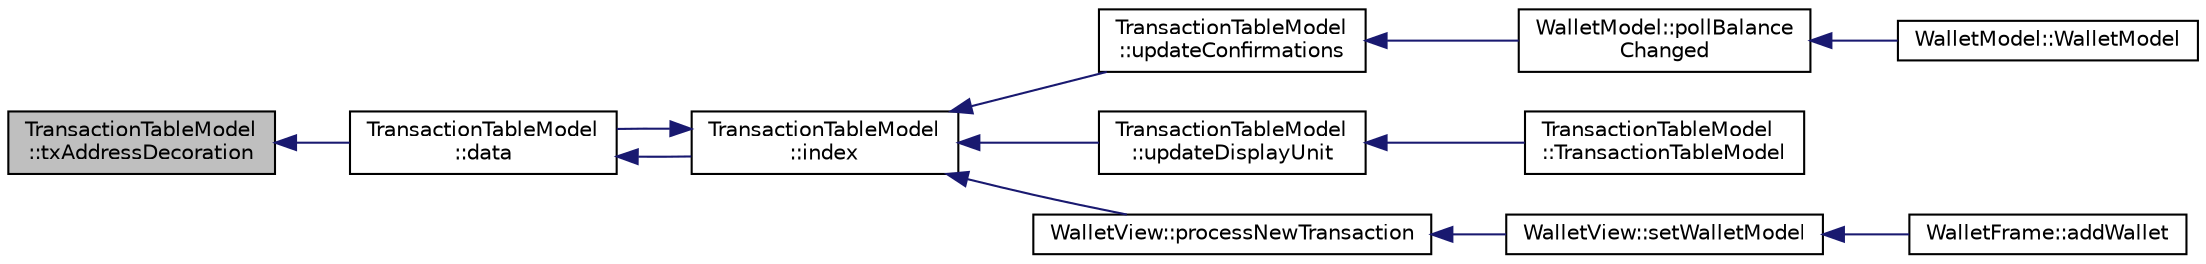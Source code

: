 digraph "TransactionTableModel::txAddressDecoration"
{
  edge [fontname="Helvetica",fontsize="10",labelfontname="Helvetica",labelfontsize="10"];
  node [fontname="Helvetica",fontsize="10",shape=record];
  rankdir="LR";
  Node368 [label="TransactionTableModel\l::txAddressDecoration",height=0.2,width=0.4,color="black", fillcolor="grey75", style="filled", fontcolor="black"];
  Node368 -> Node369 [dir="back",color="midnightblue",fontsize="10",style="solid",fontname="Helvetica"];
  Node369 [label="TransactionTableModel\l::data",height=0.2,width=0.4,color="black", fillcolor="white", style="filled",URL="$class_transaction_table_model.html#a02173c31b6014bff182e320217e30e10"];
  Node369 -> Node370 [dir="back",color="midnightblue",fontsize="10",style="solid",fontname="Helvetica"];
  Node370 [label="TransactionTableModel\l::index",height=0.2,width=0.4,color="black", fillcolor="white", style="filled",URL="$class_transaction_table_model.html#af3a9a49314f80268a77a704f7f028905"];
  Node370 -> Node371 [dir="back",color="midnightblue",fontsize="10",style="solid",fontname="Helvetica"];
  Node371 [label="TransactionTableModel\l::updateConfirmations",height=0.2,width=0.4,color="black", fillcolor="white", style="filled",URL="$class_transaction_table_model.html#a5899d9eda6465bfb16d2846b6459567e"];
  Node371 -> Node372 [dir="back",color="midnightblue",fontsize="10",style="solid",fontname="Helvetica"];
  Node372 [label="WalletModel::pollBalance\lChanged",height=0.2,width=0.4,color="black", fillcolor="white", style="filled",URL="$class_wallet_model.html#a51469b2d95cfd4bc0a14ee456fca7b95"];
  Node372 -> Node373 [dir="back",color="midnightblue",fontsize="10",style="solid",fontname="Helvetica"];
  Node373 [label="WalletModel::WalletModel",height=0.2,width=0.4,color="black", fillcolor="white", style="filled",URL="$class_wallet_model.html#af50d9654d2f20e4e4f0789dcb64ad6b1"];
  Node370 -> Node369 [dir="back",color="midnightblue",fontsize="10",style="solid",fontname="Helvetica"];
  Node370 -> Node374 [dir="back",color="midnightblue",fontsize="10",style="solid",fontname="Helvetica"];
  Node374 [label="TransactionTableModel\l::updateDisplayUnit",height=0.2,width=0.4,color="black", fillcolor="white", style="filled",URL="$class_transaction_table_model.html#a8b73ff7d72ec2dd69790bc61bbe8575e"];
  Node374 -> Node375 [dir="back",color="midnightblue",fontsize="10",style="solid",fontname="Helvetica"];
  Node375 [label="TransactionTableModel\l::TransactionTableModel",height=0.2,width=0.4,color="black", fillcolor="white", style="filled",URL="$class_transaction_table_model.html#a6c10b7cab9804eee6df9e049a978dc62"];
  Node370 -> Node376 [dir="back",color="midnightblue",fontsize="10",style="solid",fontname="Helvetica"];
  Node376 [label="WalletView::processNewTransaction",height=0.2,width=0.4,color="black", fillcolor="white", style="filled",URL="$class_wallet_view.html#addde7d2260658ee06f47f9c095a8cb2a",tooltip="Show incoming transaction notification for new transactions. "];
  Node376 -> Node377 [dir="back",color="midnightblue",fontsize="10",style="solid",fontname="Helvetica"];
  Node377 [label="WalletView::setWalletModel",height=0.2,width=0.4,color="black", fillcolor="white", style="filled",URL="$class_wallet_view.html#a0a37ff693a4f9c1e5ddc23f9cd3913be",tooltip="Set the wallet model. "];
  Node377 -> Node378 [dir="back",color="midnightblue",fontsize="10",style="solid",fontname="Helvetica"];
  Node378 [label="WalletFrame::addWallet",height=0.2,width=0.4,color="black", fillcolor="white", style="filled",URL="$class_wallet_frame.html#aa199c3f27654199d84c365cf86167d86"];
}
